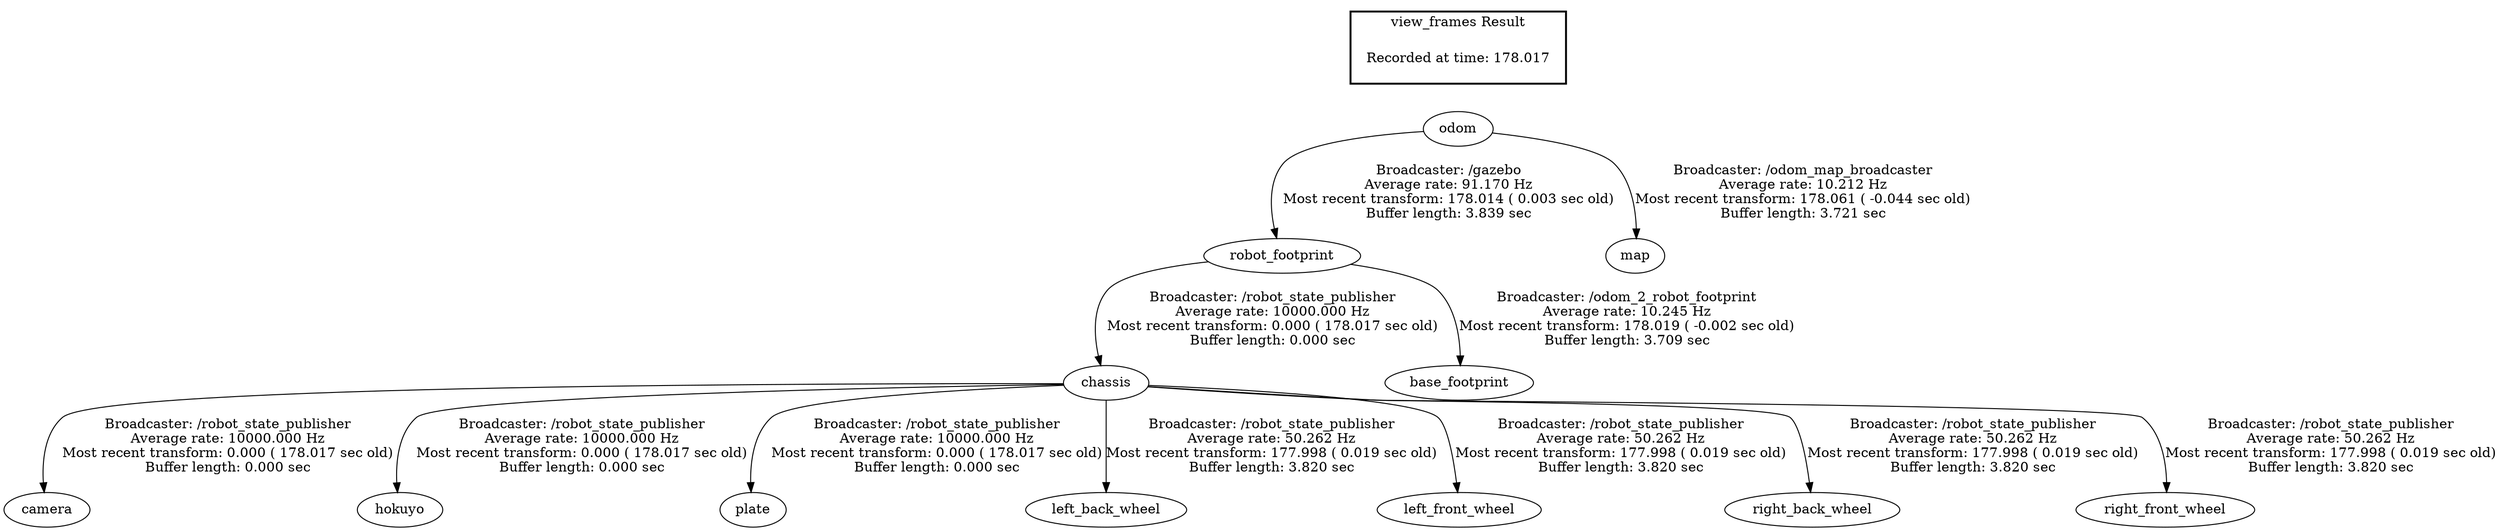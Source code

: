 digraph G {
"chassis" -> "camera"[label="Broadcaster: /robot_state_publisher\nAverage rate: 10000.000 Hz\nMost recent transform: 0.000 ( 178.017 sec old)\nBuffer length: 0.000 sec\n"];
"robot_footprint" -> "chassis"[label="Broadcaster: /robot_state_publisher\nAverage rate: 10000.000 Hz\nMost recent transform: 0.000 ( 178.017 sec old)\nBuffer length: 0.000 sec\n"];
"chassis" -> "hokuyo"[label="Broadcaster: /robot_state_publisher\nAverage rate: 10000.000 Hz\nMost recent transform: 0.000 ( 178.017 sec old)\nBuffer length: 0.000 sec\n"];
"chassis" -> "plate"[label="Broadcaster: /robot_state_publisher\nAverage rate: 10000.000 Hz\nMost recent transform: 0.000 ( 178.017 sec old)\nBuffer length: 0.000 sec\n"];
"odom" -> "robot_footprint"[label="Broadcaster: /gazebo\nAverage rate: 91.170 Hz\nMost recent transform: 178.014 ( 0.003 sec old)\nBuffer length: 3.839 sec\n"];
"chassis" -> "left_back_wheel"[label="Broadcaster: /robot_state_publisher\nAverage rate: 50.262 Hz\nMost recent transform: 177.998 ( 0.019 sec old)\nBuffer length: 3.820 sec\n"];
"chassis" -> "left_front_wheel"[label="Broadcaster: /robot_state_publisher\nAverage rate: 50.262 Hz\nMost recent transform: 177.998 ( 0.019 sec old)\nBuffer length: 3.820 sec\n"];
"chassis" -> "right_back_wheel"[label="Broadcaster: /robot_state_publisher\nAverage rate: 50.262 Hz\nMost recent transform: 177.998 ( 0.019 sec old)\nBuffer length: 3.820 sec\n"];
"chassis" -> "right_front_wheel"[label="Broadcaster: /robot_state_publisher\nAverage rate: 50.262 Hz\nMost recent transform: 177.998 ( 0.019 sec old)\nBuffer length: 3.820 sec\n"];
"robot_footprint" -> "base_footprint"[label="Broadcaster: /odom_2_robot_footprint\nAverage rate: 10.245 Hz\nMost recent transform: 178.019 ( -0.002 sec old)\nBuffer length: 3.709 sec\n"];
"odom" -> "map"[label="Broadcaster: /odom_map_broadcaster\nAverage rate: 10.212 Hz\nMost recent transform: 178.061 ( -0.044 sec old)\nBuffer length: 3.721 sec\n"];
edge [style=invis];
 subgraph cluster_legend { style=bold; color=black; label ="view_frames Result";
"Recorded at time: 178.017"[ shape=plaintext ] ;
 }->"odom";
}
